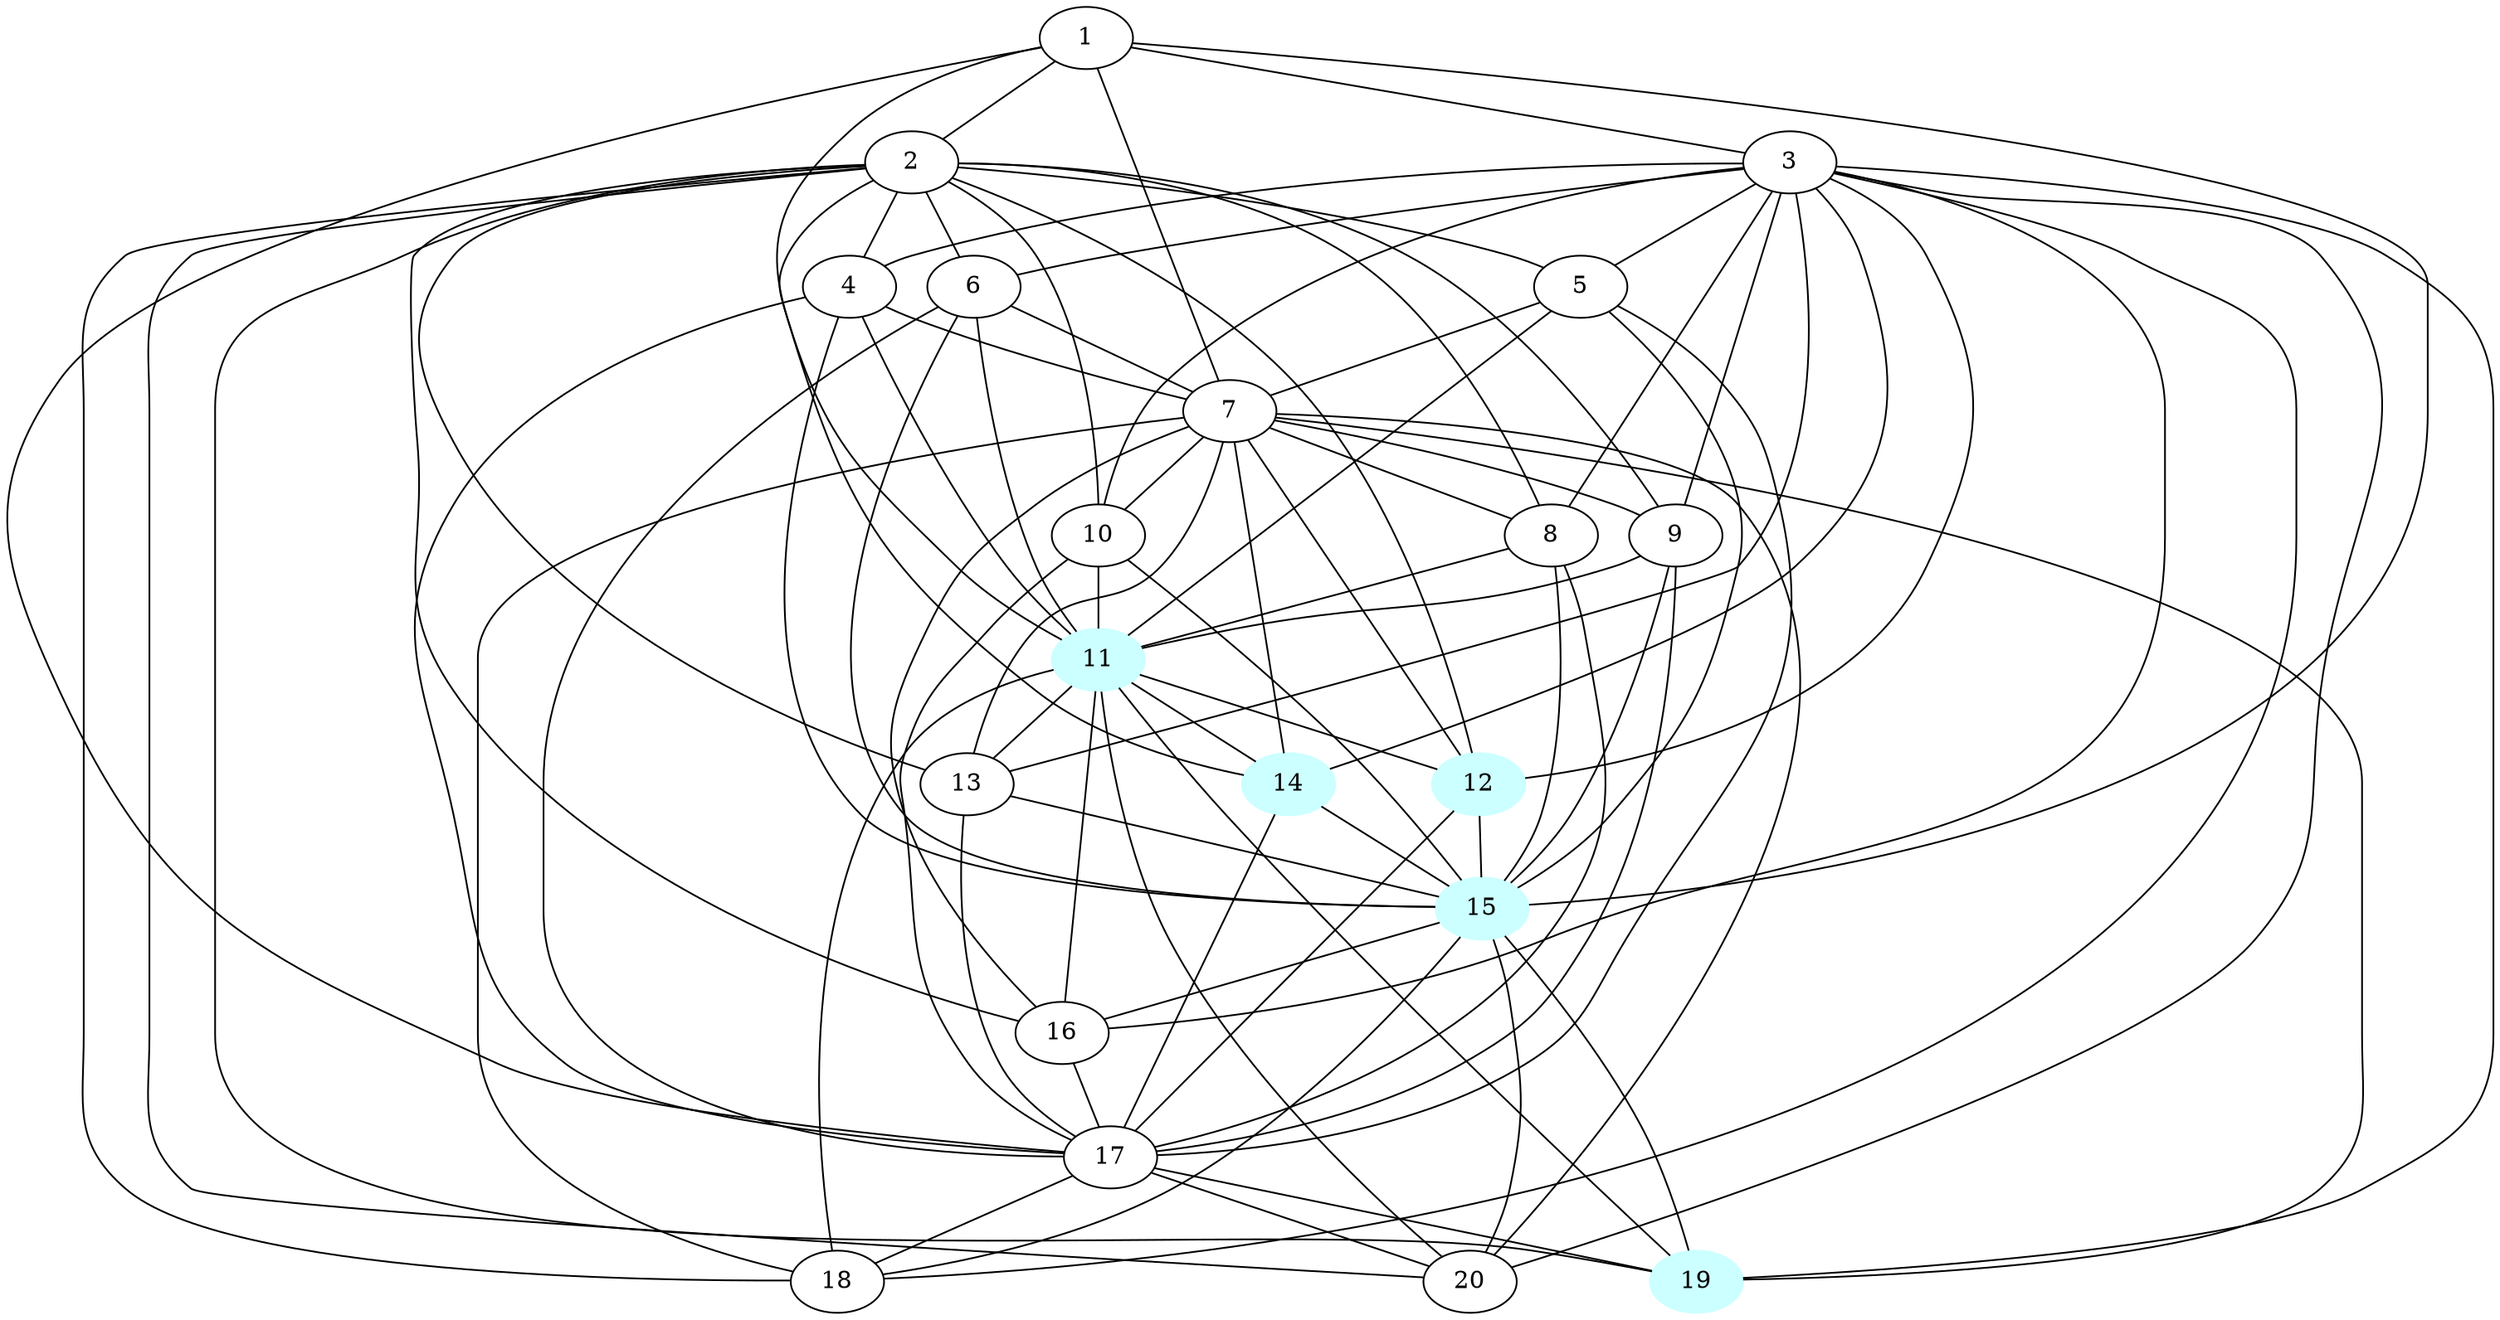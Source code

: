 graph G {
    11 [style=filled, color="#CCFFFF"];
    12 [style=filled, color="#CCFFFF"];
    14 [style=filled, color="#CCFFFF"];
    15 [style=filled, color="#CCFFFF"];
    19 [style=filled, color="#CCFFFF"];
    1 -- 2 [len= -2]
    1 -- 3 [len= -2]
    1 -- 7 [len= -2]
    1 -- 11 [len= -2]
    1 -- 15 [len= -2]
    1 -- 17 [len= -2]
    2 -- 4 [len= -2]
    2 -- 5 [len= -2]
    2 -- 6 [len= -2]
    2 -- 8 [len= -2]
    2 -- 9 [len= -2]
    2 -- 10 [len= -2]
    2 -- 12 [len= -2]
    2 -- 13 [len= -2]
    2 -- 14 [len= -2]
    2 -- 16 [len= -2]
    2 -- 18 [len= -2]
    2 -- 19 [len= -2]
    2 -- 20 [len= -2]
    3 -- 4 [len= -2]
    3 -- 5 [len= -2]
    3 -- 6 [len= -2]
    3 -- 8 [len= -2]
    3 -- 9 [len= -2]
    3 -- 10 [len= -2]
    3 -- 12 [len= -2]
    3 -- 13 [len= -2]
    3 -- 14 [len= -2]
    3 -- 16 [len= -2]
    3 -- 18 [len= -2]
    3 -- 19 [len= -2]
    3 -- 20 [len= -2]
    4 -- 7 [len= -2]
    4 -- 11 [len= -2]
    4 -- 15 [len= -2]
    4 -- 17 [len= -2]
    5 -- 7 [len= -2]
    5 -- 11 [len= -2]
    5 -- 15 [len= -2]
    5 -- 17 [len= -2]
    6 -- 7 [len= -2]
    6 -- 11 [len= -2]
    6 -- 15 [len= -2]
    6 -- 17 [len= -2]
    7 -- 8 [len= -2]
    7 -- 9 [len= -2]
    7 -- 10 [len= -2]
    7 -- 12 [len= -2]
    7 -- 13 [len= -2]
    7 -- 14 [len= -2]
    7 -- 16 [len= -2]
    7 -- 18 [len= -2]
    7 -- 19 [len= -2]
    7 -- 20 [len= -2]
    8 -- 11 [len= -2]
    8 -- 15 [len= -2]
    8 -- 17 [len= -2]
    9 -- 11 [len= -2]
    9 -- 15 [len= -2]
    9 -- 17 [len= -2]
    10 -- 11 [len= -2]
    10 -- 15 [len= -2]
    10 -- 17 [len= -2]
    11 -- 12 [len= -2]
    11 -- 13 [len= -2]
    11 -- 14 [len= -2]
    11 -- 16 [len= -2]
    11 -- 18 [len= -2]
    11 -- 19 [len= -2]
    11 -- 20 [len= -2]
    12 -- 15 [len= -2]
    12 -- 17 [len= -2]
    13 -- 15 [len= -2]
    13 -- 17 [len= -2]
    14 -- 15 [len= -2]
    14 -- 17 [len= -2]
    15 -- 16 [len= -2]
    15 -- 18 [len= -2]
    15 -- 19 [len= -2]
    15 -- 20 [len= -2]
    16 -- 17 [len= -2]
    17 -- 18 [len= -2]
    17 -- 19 [len= -2]
    17 -- 20 [len= -2]
}
